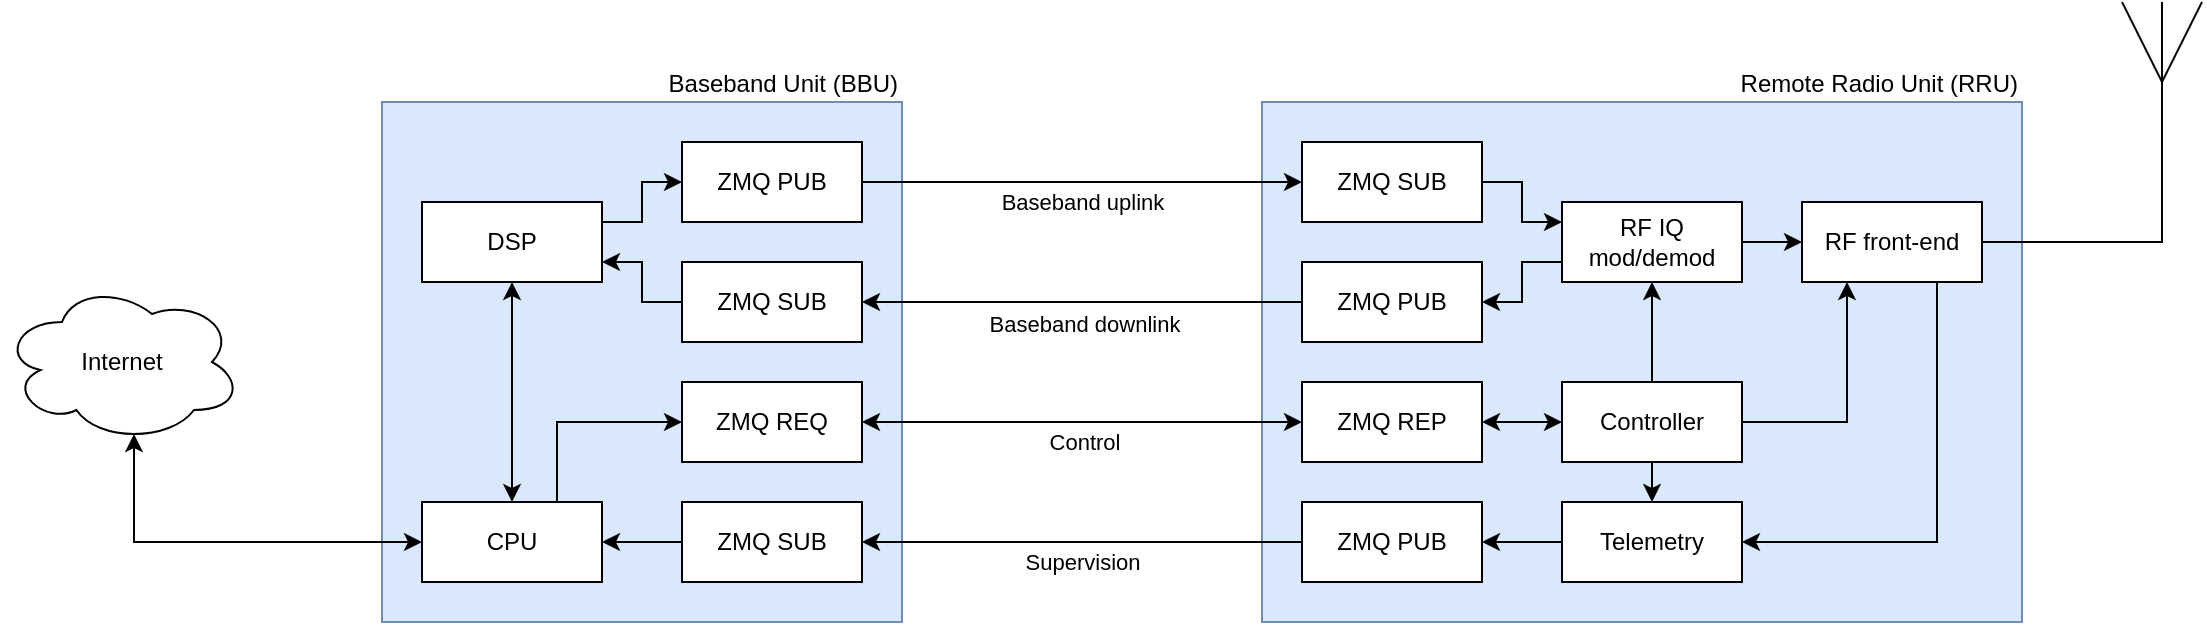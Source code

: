 <mxfile version="24.2.5" type="device">
  <diagram name="Page-1" id="bYKZcawVmoh1MrirCnYY">
    <mxGraphModel dx="1434" dy="844" grid="1" gridSize="10" guides="1" tooltips="1" connect="1" arrows="1" fold="1" page="1" pageScale="1" pageWidth="1920" pageHeight="1200" math="0" shadow="0">
      <root>
        <mxCell id="0" />
        <mxCell id="1" parent="0" />
        <mxCell id="J1fNhFUEpcjUX8iGWWUW-4" value="" style="rounded=0;whiteSpace=wrap;html=1;fillColor=#dae8fc;strokeColor=#6c8ebf;" parent="1" vertex="1">
          <mxGeometry x="680" y="510" width="380" height="260" as="geometry" />
        </mxCell>
        <mxCell id="J1fNhFUEpcjUX8iGWWUW-1" value="" style="rounded=0;whiteSpace=wrap;html=1;fillColor=#dae8fc;strokeColor=#6c8ebf;" parent="1" vertex="1">
          <mxGeometry x="240" y="510" width="260" height="260" as="geometry" />
        </mxCell>
        <mxCell id="J1fNhFUEpcjUX8iGWWUW-2" value="Baseband Unit (BBU)" style="text;html=1;align=right;verticalAlign=middle;whiteSpace=wrap;rounded=0;" parent="1" vertex="1">
          <mxGeometry x="360" y="486" width="140" height="30" as="geometry" />
        </mxCell>
        <mxCell id="J1fNhFUEpcjUX8iGWWUW-11" style="edgeStyle=orthogonalEdgeStyle;rounded=0;orthogonalLoop=1;jettySize=auto;html=1;exitX=1;exitY=0.5;exitDx=0;exitDy=0;entryX=0;entryY=0.5;entryDx=0;entryDy=0;" parent="1" source="J1fNhFUEpcjUX8iGWWUW-27" target="J1fNhFUEpcjUX8iGWWUW-6" edge="1">
          <mxGeometry relative="1" as="geometry">
            <mxPoint x="480" y="550" as="sourcePoint" />
          </mxGeometry>
        </mxCell>
        <mxCell id="J1fNhFUEpcjUX8iGWWUW-15" value="Baseband uplink" style="edgeLabel;html=1;align=center;verticalAlign=middle;resizable=0;points=[];" parent="J1fNhFUEpcjUX8iGWWUW-11" vertex="1" connectable="0">
          <mxGeometry x="0.166" relative="1" as="geometry">
            <mxPoint x="-19" y="10" as="offset" />
          </mxGeometry>
        </mxCell>
        <mxCell id="J1fNhFUEpcjUX8iGWWUW-5" value="Remote Radio Unit (RRU)" style="text;html=1;align=right;verticalAlign=middle;whiteSpace=wrap;rounded=0;" parent="1" vertex="1">
          <mxGeometry x="910" y="486" width="150" height="30" as="geometry" />
        </mxCell>
        <mxCell id="J1fNhFUEpcjUX8iGWWUW-24" style="edgeStyle=orthogonalEdgeStyle;rounded=0;orthogonalLoop=1;jettySize=auto;html=1;exitX=1;exitY=0.5;exitDx=0;exitDy=0;entryX=0;entryY=0.25;entryDx=0;entryDy=0;" parent="1" source="J1fNhFUEpcjUX8iGWWUW-6" target="J1fNhFUEpcjUX8iGWWUW-23" edge="1">
          <mxGeometry relative="1" as="geometry" />
        </mxCell>
        <mxCell id="J1fNhFUEpcjUX8iGWWUW-6" value="ZMQ SUB" style="rounded=0;whiteSpace=wrap;html=1;" parent="1" vertex="1">
          <mxGeometry x="700" y="530" width="90" height="40" as="geometry" />
        </mxCell>
        <mxCell id="J1fNhFUEpcjUX8iGWWUW-13" style="edgeStyle=orthogonalEdgeStyle;rounded=0;orthogonalLoop=1;jettySize=auto;html=1;exitX=0;exitY=0.5;exitDx=0;exitDy=0;entryX=1;entryY=0.5;entryDx=0;entryDy=0;" parent="1" source="J1fNhFUEpcjUX8iGWWUW-7" edge="1">
          <mxGeometry relative="1" as="geometry">
            <mxPoint x="480" y="610" as="targetPoint" />
          </mxGeometry>
        </mxCell>
        <mxCell id="J1fNhFUEpcjUX8iGWWUW-20" value="Baseband downlink" style="edgeLabel;html=1;align=center;verticalAlign=middle;resizable=0;points=[];" parent="J1fNhFUEpcjUX8iGWWUW-13" vertex="1" connectable="0">
          <mxGeometry x="0.026" y="-1" relative="1" as="geometry">
            <mxPoint x="3" y="11" as="offset" />
          </mxGeometry>
        </mxCell>
        <mxCell id="J1fNhFUEpcjUX8iGWWUW-7" value="ZMQ PUB" style="rounded=0;whiteSpace=wrap;html=1;" parent="1" vertex="1">
          <mxGeometry x="700" y="590" width="90" height="40" as="geometry" />
        </mxCell>
        <mxCell id="J1fNhFUEpcjUX8iGWWUW-32" style="edgeStyle=orthogonalEdgeStyle;rounded=0;orthogonalLoop=1;jettySize=auto;html=1;exitX=1;exitY=0.5;exitDx=0;exitDy=0;entryX=0;entryY=0.5;entryDx=0;entryDy=0;startArrow=classic;startFill=1;" parent="1" source="J1fNhFUEpcjUX8iGWWUW-8" target="J1fNhFUEpcjUX8iGWWUW-31" edge="1">
          <mxGeometry relative="1" as="geometry" />
        </mxCell>
        <mxCell id="J1fNhFUEpcjUX8iGWWUW-8" value="ZMQ REP" style="rounded=0;whiteSpace=wrap;html=1;" parent="1" vertex="1">
          <mxGeometry x="700" y="650" width="90" height="40" as="geometry" />
        </mxCell>
        <mxCell id="J1fNhFUEpcjUX8iGWWUW-34" style="edgeStyle=orthogonalEdgeStyle;rounded=0;orthogonalLoop=1;jettySize=auto;html=1;exitX=0;exitY=0.5;exitDx=0;exitDy=0;entryX=1;entryY=0.5;entryDx=0;entryDy=0;" parent="1" source="J1fNhFUEpcjUX8iGWWUW-9" target="J1fNhFUEpcjUX8iGWWUW-33" edge="1">
          <mxGeometry relative="1" as="geometry" />
        </mxCell>
        <mxCell id="J1fNhFUEpcjUX8iGWWUW-9" value="Telemetry" style="rounded=0;whiteSpace=wrap;html=1;" parent="1" vertex="1">
          <mxGeometry x="830" y="710" width="90" height="40" as="geometry" />
        </mxCell>
        <mxCell id="J1fNhFUEpcjUX8iGWWUW-19" style="edgeStyle=orthogonalEdgeStyle;rounded=0;orthogonalLoop=1;jettySize=auto;html=1;exitX=0;exitY=0.5;exitDx=0;exitDy=0;entryX=1;entryY=0.75;entryDx=0;entryDy=0;" parent="1" source="J1fNhFUEpcjUX8iGWWUW-28" target="J1fNhFUEpcjUX8iGWWUW-16" edge="1">
          <mxGeometry relative="1" as="geometry">
            <mxPoint x="380" y="610" as="sourcePoint" />
            <Array as="points">
              <mxPoint x="370" y="610" />
              <mxPoint x="370" y="590" />
            </Array>
          </mxGeometry>
        </mxCell>
        <mxCell id="J1fNhFUEpcjUX8iGWWUW-18" style="edgeStyle=orthogonalEdgeStyle;rounded=0;orthogonalLoop=1;jettySize=auto;html=1;exitX=1;exitY=0.25;exitDx=0;exitDy=0;entryX=0;entryY=0.5;entryDx=0;entryDy=0;" parent="1" source="J1fNhFUEpcjUX8iGWWUW-16" target="J1fNhFUEpcjUX8iGWWUW-27" edge="1">
          <mxGeometry relative="1" as="geometry">
            <mxPoint x="380" y="550" as="targetPoint" />
            <Array as="points">
              <mxPoint x="370" y="570" />
              <mxPoint x="370" y="550" />
            </Array>
          </mxGeometry>
        </mxCell>
        <mxCell id="J1fNhFUEpcjUX8iGWWUW-42" style="edgeStyle=orthogonalEdgeStyle;rounded=0;orthogonalLoop=1;jettySize=auto;html=1;exitX=0.5;exitY=1;exitDx=0;exitDy=0;entryX=0.5;entryY=0;entryDx=0;entryDy=0;startArrow=classic;startFill=1;" parent="1" source="J1fNhFUEpcjUX8iGWWUW-16" target="J1fNhFUEpcjUX8iGWWUW-40" edge="1">
          <mxGeometry relative="1" as="geometry" />
        </mxCell>
        <mxCell id="J1fNhFUEpcjUX8iGWWUW-16" value="DSP" style="rounded=0;whiteSpace=wrap;html=1;" parent="1" vertex="1">
          <mxGeometry x="260" y="560" width="90" height="40" as="geometry" />
        </mxCell>
        <mxCell id="J1fNhFUEpcjUX8iGWWUW-25" style="edgeStyle=orthogonalEdgeStyle;rounded=0;orthogonalLoop=1;jettySize=auto;html=1;exitX=0;exitY=0.75;exitDx=0;exitDy=0;entryX=1;entryY=0.5;entryDx=0;entryDy=0;" parent="1" source="J1fNhFUEpcjUX8iGWWUW-23" target="J1fNhFUEpcjUX8iGWWUW-7" edge="1">
          <mxGeometry relative="1" as="geometry" />
        </mxCell>
        <mxCell id="J1fNhFUEpcjUX8iGWWUW-46" style="edgeStyle=orthogonalEdgeStyle;rounded=0;orthogonalLoop=1;jettySize=auto;html=1;exitX=1;exitY=0.5;exitDx=0;exitDy=0;entryX=0;entryY=0.5;entryDx=0;entryDy=0;" parent="1" source="J1fNhFUEpcjUX8iGWWUW-23" target="J1fNhFUEpcjUX8iGWWUW-45" edge="1">
          <mxGeometry relative="1" as="geometry" />
        </mxCell>
        <mxCell id="J1fNhFUEpcjUX8iGWWUW-23" value="RF IQ mod/demod" style="rounded=0;whiteSpace=wrap;html=1;" parent="1" vertex="1">
          <mxGeometry x="830" y="560" width="90" height="40" as="geometry" />
        </mxCell>
        <mxCell id="J1fNhFUEpcjUX8iGWWUW-29" style="edgeStyle=orthogonalEdgeStyle;rounded=0;orthogonalLoop=1;jettySize=auto;html=1;exitX=1;exitY=0.5;exitDx=0;exitDy=0;entryX=0;entryY=0.5;entryDx=0;entryDy=0;startArrow=classic;startFill=1;" parent="1" source="J1fNhFUEpcjUX8iGWWUW-26" target="J1fNhFUEpcjUX8iGWWUW-8" edge="1">
          <mxGeometry relative="1" as="geometry" />
        </mxCell>
        <mxCell id="J1fNhFUEpcjUX8iGWWUW-30" value="Control" style="edgeLabel;html=1;align=center;verticalAlign=middle;resizable=0;points=[];" parent="J1fNhFUEpcjUX8iGWWUW-29" vertex="1" connectable="0">
          <mxGeometry x="-0.021" y="1" relative="1" as="geometry">
            <mxPoint x="3" y="11" as="offset" />
          </mxGeometry>
        </mxCell>
        <mxCell id="J1fNhFUEpcjUX8iGWWUW-26" value="ZMQ REQ" style="rounded=0;whiteSpace=wrap;html=1;" parent="1" vertex="1">
          <mxGeometry x="390" y="650" width="90" height="40" as="geometry" />
        </mxCell>
        <mxCell id="J1fNhFUEpcjUX8iGWWUW-27" value="ZMQ PUB" style="rounded=0;whiteSpace=wrap;html=1;" parent="1" vertex="1">
          <mxGeometry x="390" y="530" width="90" height="40" as="geometry" />
        </mxCell>
        <mxCell id="J1fNhFUEpcjUX8iGWWUW-28" value="ZMQ SUB" style="rounded=0;whiteSpace=wrap;html=1;" parent="1" vertex="1">
          <mxGeometry x="390" y="590" width="90" height="40" as="geometry" />
        </mxCell>
        <mxCell id="J1fNhFUEpcjUX8iGWWUW-35" style="edgeStyle=orthogonalEdgeStyle;rounded=0;orthogonalLoop=1;jettySize=auto;html=1;exitX=0.5;exitY=0;exitDx=0;exitDy=0;entryX=0.5;entryY=1;entryDx=0;entryDy=0;" parent="1" source="J1fNhFUEpcjUX8iGWWUW-31" target="J1fNhFUEpcjUX8iGWWUW-23" edge="1">
          <mxGeometry relative="1" as="geometry" />
        </mxCell>
        <mxCell id="J1fNhFUEpcjUX8iGWWUW-36" style="edgeStyle=orthogonalEdgeStyle;rounded=0;orthogonalLoop=1;jettySize=auto;html=1;exitX=0.5;exitY=1;exitDx=0;exitDy=0;entryX=0.5;entryY=0;entryDx=0;entryDy=0;" parent="1" source="J1fNhFUEpcjUX8iGWWUW-31" target="J1fNhFUEpcjUX8iGWWUW-9" edge="1">
          <mxGeometry relative="1" as="geometry" />
        </mxCell>
        <mxCell id="J1fNhFUEpcjUX8iGWWUW-47" style="edgeStyle=orthogonalEdgeStyle;rounded=0;orthogonalLoop=1;jettySize=auto;html=1;exitX=1;exitY=0.5;exitDx=0;exitDy=0;entryX=0.25;entryY=1;entryDx=0;entryDy=0;" parent="1" source="J1fNhFUEpcjUX8iGWWUW-31" target="J1fNhFUEpcjUX8iGWWUW-45" edge="1">
          <mxGeometry relative="1" as="geometry" />
        </mxCell>
        <mxCell id="J1fNhFUEpcjUX8iGWWUW-31" value="Controller" style="rounded=0;whiteSpace=wrap;html=1;" parent="1" vertex="1">
          <mxGeometry x="830" y="650" width="90" height="40" as="geometry" />
        </mxCell>
        <mxCell id="J1fNhFUEpcjUX8iGWWUW-38" style="edgeStyle=orthogonalEdgeStyle;rounded=0;orthogonalLoop=1;jettySize=auto;html=1;exitX=0;exitY=0.5;exitDx=0;exitDy=0;entryX=1;entryY=0.5;entryDx=0;entryDy=0;" parent="1" source="J1fNhFUEpcjUX8iGWWUW-33" target="J1fNhFUEpcjUX8iGWWUW-37" edge="1">
          <mxGeometry relative="1" as="geometry" />
        </mxCell>
        <mxCell id="J1fNhFUEpcjUX8iGWWUW-41" value="Supervision" style="edgeLabel;html=1;align=center;verticalAlign=middle;resizable=0;points=[];" parent="J1fNhFUEpcjUX8iGWWUW-38" vertex="1" connectable="0">
          <mxGeometry x="-0.026" relative="1" as="geometry">
            <mxPoint x="-3" y="10" as="offset" />
          </mxGeometry>
        </mxCell>
        <mxCell id="J1fNhFUEpcjUX8iGWWUW-33" value="ZMQ PUB" style="rounded=0;whiteSpace=wrap;html=1;" parent="1" vertex="1">
          <mxGeometry x="700" y="710" width="90" height="40" as="geometry" />
        </mxCell>
        <mxCell id="J1fNhFUEpcjUX8iGWWUW-44" style="edgeStyle=orthogonalEdgeStyle;rounded=0;orthogonalLoop=1;jettySize=auto;html=1;exitX=0;exitY=0.5;exitDx=0;exitDy=0;entryX=1;entryY=0.5;entryDx=0;entryDy=0;" parent="1" source="J1fNhFUEpcjUX8iGWWUW-37" target="J1fNhFUEpcjUX8iGWWUW-40" edge="1">
          <mxGeometry relative="1" as="geometry" />
        </mxCell>
        <mxCell id="J1fNhFUEpcjUX8iGWWUW-37" value="ZMQ SUB" style="rounded=0;whiteSpace=wrap;html=1;" parent="1" vertex="1">
          <mxGeometry x="390" y="710" width="90" height="40" as="geometry" />
        </mxCell>
        <mxCell id="J1fNhFUEpcjUX8iGWWUW-43" style="edgeStyle=orthogonalEdgeStyle;rounded=0;orthogonalLoop=1;jettySize=auto;html=1;exitX=0.75;exitY=0;exitDx=0;exitDy=0;entryX=0;entryY=0.5;entryDx=0;entryDy=0;" parent="1" source="J1fNhFUEpcjUX8iGWWUW-40" target="J1fNhFUEpcjUX8iGWWUW-26" edge="1">
          <mxGeometry relative="1" as="geometry" />
        </mxCell>
        <mxCell id="J1fNhFUEpcjUX8iGWWUW-40" value="CPU" style="rounded=0;whiteSpace=wrap;html=1;" parent="1" vertex="1">
          <mxGeometry x="260" y="710" width="90" height="40" as="geometry" />
        </mxCell>
        <mxCell id="J1fNhFUEpcjUX8iGWWUW-49" style="edgeStyle=orthogonalEdgeStyle;rounded=0;orthogonalLoop=1;jettySize=auto;html=1;exitX=0.75;exitY=1;exitDx=0;exitDy=0;entryX=1;entryY=0.5;entryDx=0;entryDy=0;" parent="1" source="J1fNhFUEpcjUX8iGWWUW-45" target="J1fNhFUEpcjUX8iGWWUW-9" edge="1">
          <mxGeometry relative="1" as="geometry" />
        </mxCell>
        <mxCell id="J1fNhFUEpcjUX8iGWWUW-45" value="RF front-end" style="rounded=0;whiteSpace=wrap;html=1;" parent="1" vertex="1">
          <mxGeometry x="950" y="560" width="90" height="40" as="geometry" />
        </mxCell>
        <mxCell id="Xnz1EVwy7glznb6SOXbk-1" value="Internet" style="ellipse;shape=cloud;whiteSpace=wrap;html=1;" parent="1" vertex="1">
          <mxGeometry x="50" y="600" width="120" height="80" as="geometry" />
        </mxCell>
        <mxCell id="Xnz1EVwy7glznb6SOXbk-3" style="edgeStyle=orthogonalEdgeStyle;rounded=0;orthogonalLoop=1;jettySize=auto;html=1;exitX=0;exitY=0.5;exitDx=0;exitDy=0;entryX=0.55;entryY=0.95;entryDx=0;entryDy=0;entryPerimeter=0;startArrow=classic;startFill=1;" parent="1" source="J1fNhFUEpcjUX8iGWWUW-40" target="Xnz1EVwy7glznb6SOXbk-1" edge="1">
          <mxGeometry relative="1" as="geometry" />
        </mxCell>
        <mxCell id="TeO15h-6xDTmma-Wa_tf-1" style="edgeStyle=orthogonalEdgeStyle;rounded=0;orthogonalLoop=1;jettySize=auto;html=1;endArrow=none;endFill=0;" parent="1" source="J1fNhFUEpcjUX8iGWWUW-45" edge="1">
          <mxGeometry relative="1" as="geometry">
            <mxPoint x="1130" y="500" as="targetPoint" />
            <Array as="points">
              <mxPoint x="1130" y="580" />
            </Array>
            <mxPoint x="1040" y="580" as="sourcePoint" />
          </mxGeometry>
        </mxCell>
        <mxCell id="TeO15h-6xDTmma-Wa_tf-2" value="" style="group" parent="1" vertex="1" connectable="0">
          <mxGeometry x="1110" y="460" width="40" height="40" as="geometry" />
        </mxCell>
        <mxCell id="TeO15h-6xDTmma-Wa_tf-3" value="" style="endArrow=none;html=1;rounded=0;" parent="TeO15h-6xDTmma-Wa_tf-2" edge="1">
          <mxGeometry width="50" height="50" relative="1" as="geometry">
            <mxPoint x="20" y="40" as="sourcePoint" />
            <mxPoint x="40" as="targetPoint" />
          </mxGeometry>
        </mxCell>
        <mxCell id="TeO15h-6xDTmma-Wa_tf-4" value="" style="endArrow=none;html=1;rounded=0;" parent="TeO15h-6xDTmma-Wa_tf-2" edge="1">
          <mxGeometry width="50" height="50" relative="1" as="geometry">
            <mxPoint x="20" y="40" as="sourcePoint" />
            <mxPoint as="targetPoint" />
          </mxGeometry>
        </mxCell>
        <mxCell id="TeO15h-6xDTmma-Wa_tf-5" value="" style="endArrow=none;html=1;rounded=0;" parent="TeO15h-6xDTmma-Wa_tf-2" edge="1">
          <mxGeometry width="50" height="50" relative="1" as="geometry">
            <mxPoint x="20" y="40" as="sourcePoint" />
            <mxPoint x="20" as="targetPoint" />
          </mxGeometry>
        </mxCell>
      </root>
    </mxGraphModel>
  </diagram>
</mxfile>
